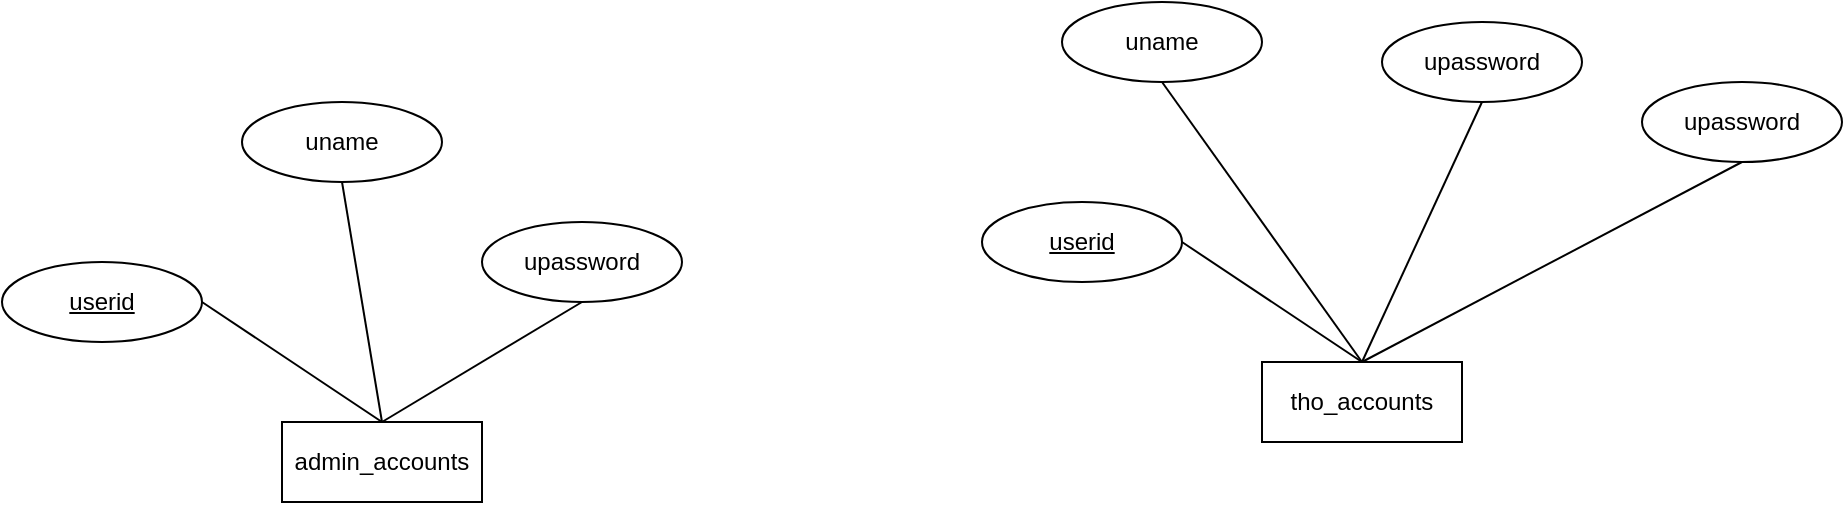 <mxfile version="14.1.8" type="github">
  <diagram id="ImBW31V8x73wGrtlTKoX" name="Page-1">
    <mxGraphModel dx="1021" dy="580" grid="1" gridSize="10" guides="1" tooltips="1" connect="1" arrows="1" fold="1" page="1" pageScale="1" pageWidth="4681" pageHeight="3300" math="0" shadow="0">
      <root>
        <mxCell id="0" />
        <mxCell id="1" parent="0" />
        <mxCell id="q2AAvGgdGorAU4NdcMrt-27" value="admin_accounts" style="whiteSpace=wrap;html=1;align=center;" vertex="1" parent="1">
          <mxGeometry x="420" y="590" width="100" height="40" as="geometry" />
        </mxCell>
        <mxCell id="q2AAvGgdGorAU4NdcMrt-29" value="userid" style="ellipse;whiteSpace=wrap;html=1;align=center;fontStyle=4;" vertex="1" parent="1">
          <mxGeometry x="280" y="510" width="100" height="40" as="geometry" />
        </mxCell>
        <mxCell id="q2AAvGgdGorAU4NdcMrt-30" value="" style="endArrow=none;html=1;rounded=0;exitX=1;exitY=0.5;exitDx=0;exitDy=0;entryX=0.5;entryY=0;entryDx=0;entryDy=0;" edge="1" parent="1" source="q2AAvGgdGorAU4NdcMrt-29" target="q2AAvGgdGorAU4NdcMrt-27">
          <mxGeometry relative="1" as="geometry">
            <mxPoint x="390" y="610" as="sourcePoint" />
            <mxPoint x="550" y="610" as="targetPoint" />
          </mxGeometry>
        </mxCell>
        <mxCell id="q2AAvGgdGorAU4NdcMrt-31" value="uname" style="ellipse;whiteSpace=wrap;html=1;align=center;" vertex="1" parent="1">
          <mxGeometry x="400" y="430" width="100" height="40" as="geometry" />
        </mxCell>
        <mxCell id="q2AAvGgdGorAU4NdcMrt-32" value="upassword" style="ellipse;whiteSpace=wrap;html=1;align=center;" vertex="1" parent="1">
          <mxGeometry x="520" y="490" width="100" height="40" as="geometry" />
        </mxCell>
        <mxCell id="q2AAvGgdGorAU4NdcMrt-33" value="" style="endArrow=none;html=1;rounded=0;exitX=0.5;exitY=1;exitDx=0;exitDy=0;entryX=0.5;entryY=0;entryDx=0;entryDy=0;" edge="1" parent="1" source="q2AAvGgdGorAU4NdcMrt-31" target="q2AAvGgdGorAU4NdcMrt-27">
          <mxGeometry relative="1" as="geometry">
            <mxPoint x="390" y="610" as="sourcePoint" />
            <mxPoint x="550" y="610" as="targetPoint" />
          </mxGeometry>
        </mxCell>
        <mxCell id="q2AAvGgdGorAU4NdcMrt-35" value="" style="endArrow=none;html=1;rounded=0;entryX=0.5;entryY=1;entryDx=0;entryDy=0;" edge="1" parent="1" target="q2AAvGgdGorAU4NdcMrt-32">
          <mxGeometry relative="1" as="geometry">
            <mxPoint x="470" y="590" as="sourcePoint" />
            <mxPoint x="550" y="610" as="targetPoint" />
          </mxGeometry>
        </mxCell>
        <mxCell id="q2AAvGgdGorAU4NdcMrt-36" value="tho_accounts" style="whiteSpace=wrap;html=1;align=center;" vertex="1" parent="1">
          <mxGeometry x="910" y="560" width="100" height="40" as="geometry" />
        </mxCell>
        <mxCell id="q2AAvGgdGorAU4NdcMrt-37" value="userid" style="ellipse;whiteSpace=wrap;html=1;align=center;fontStyle=4;" vertex="1" parent="1">
          <mxGeometry x="770" y="480" width="100" height="40" as="geometry" />
        </mxCell>
        <mxCell id="q2AAvGgdGorAU4NdcMrt-38" value="" style="endArrow=none;html=1;rounded=0;exitX=1;exitY=0.5;exitDx=0;exitDy=0;entryX=0.5;entryY=0;entryDx=0;entryDy=0;" edge="1" source="q2AAvGgdGorAU4NdcMrt-37" target="q2AAvGgdGorAU4NdcMrt-36" parent="1">
          <mxGeometry relative="1" as="geometry">
            <mxPoint x="880" y="580" as="sourcePoint" />
            <mxPoint x="1040" y="580" as="targetPoint" />
          </mxGeometry>
        </mxCell>
        <mxCell id="q2AAvGgdGorAU4NdcMrt-39" value="uname" style="ellipse;whiteSpace=wrap;html=1;align=center;" vertex="1" parent="1">
          <mxGeometry x="810" y="380" width="100" height="40" as="geometry" />
        </mxCell>
        <mxCell id="q2AAvGgdGorAU4NdcMrt-40" value="upassword" style="ellipse;whiteSpace=wrap;html=1;align=center;" vertex="1" parent="1">
          <mxGeometry x="970" y="390" width="100" height="40" as="geometry" />
        </mxCell>
        <mxCell id="q2AAvGgdGorAU4NdcMrt-41" value="" style="endArrow=none;html=1;rounded=0;exitX=0.5;exitY=1;exitDx=0;exitDy=0;entryX=0.5;entryY=0;entryDx=0;entryDy=0;" edge="1" source="q2AAvGgdGorAU4NdcMrt-39" target="q2AAvGgdGorAU4NdcMrt-36" parent="1">
          <mxGeometry relative="1" as="geometry">
            <mxPoint x="880" y="580" as="sourcePoint" />
            <mxPoint x="1040" y="580" as="targetPoint" />
          </mxGeometry>
        </mxCell>
        <mxCell id="q2AAvGgdGorAU4NdcMrt-42" value="" style="endArrow=none;html=1;rounded=0;entryX=0.5;entryY=1;entryDx=0;entryDy=0;" edge="1" target="q2AAvGgdGorAU4NdcMrt-40" parent="1">
          <mxGeometry relative="1" as="geometry">
            <mxPoint x="960" y="560.0" as="sourcePoint" />
            <mxPoint x="1040" y="580" as="targetPoint" />
          </mxGeometry>
        </mxCell>
        <mxCell id="q2AAvGgdGorAU4NdcMrt-43" value="upassword" style="ellipse;whiteSpace=wrap;html=1;align=center;" vertex="1" parent="1">
          <mxGeometry x="1100" y="420" width="100" height="40" as="geometry" />
        </mxCell>
        <mxCell id="q2AAvGgdGorAU4NdcMrt-47" value="" style="endArrow=none;html=1;rounded=0;entryX=0.5;entryY=1;entryDx=0;entryDy=0;exitX=0.5;exitY=0;exitDx=0;exitDy=0;" edge="1" parent="1" source="q2AAvGgdGorAU4NdcMrt-36" target="q2AAvGgdGorAU4NdcMrt-43">
          <mxGeometry relative="1" as="geometry">
            <mxPoint x="860" y="570" as="sourcePoint" />
            <mxPoint x="1020" y="570" as="targetPoint" />
          </mxGeometry>
        </mxCell>
      </root>
    </mxGraphModel>
  </diagram>
</mxfile>
